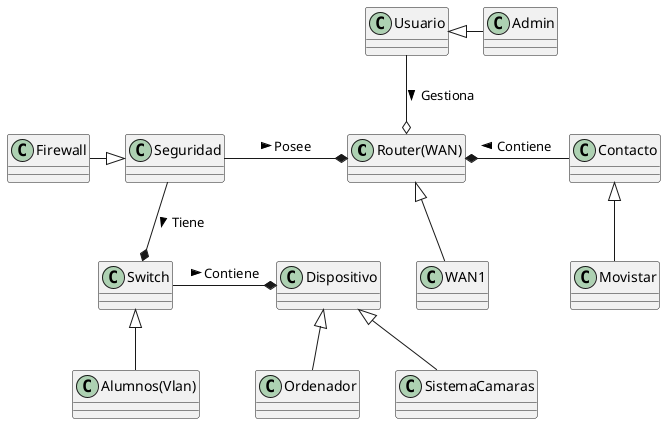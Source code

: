 @startuml proyecto

class "Router(WAN)" 
class Switch
class Dispositivo
class Contacto
class Usuario
class Seguridad

Seguridad -r-* "Router(WAN)": Posee >
Seguridad --* Switch: Tiene >
Switch -r-* Dispositivo: Contiene >
Usuario --o "Router(WAN)": Gestiona >
Contacto -l-* "Router(WAN)" : Contiene >

Usuario <|-r- Admin
Seguridad <|-l- Firewall
"Router(WAN)" <|-d- WAN1
Contacto <|-- Movistar
Switch <|-d- "Alumnos(Vlan)"
Dispositivo <|-- Ordenador
Dispositivo <|-- SistemaCamaras

@enduml
